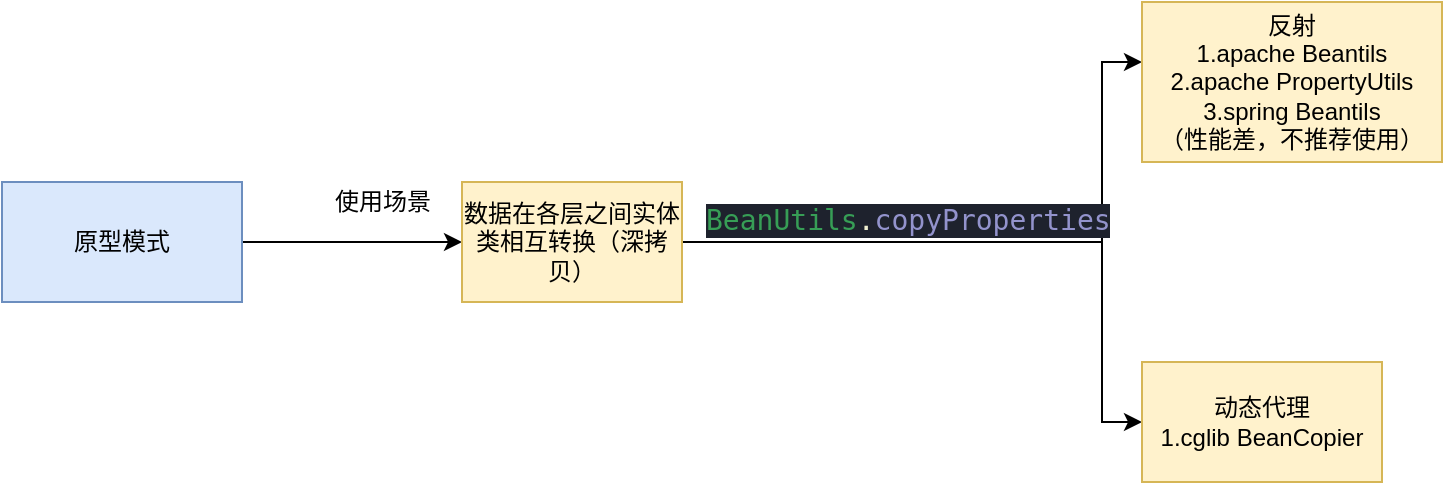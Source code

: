 <mxfile version="15.2.5" type="github">
  <diagram id="qfg6DkLslFfLmVTa4DtD" name="Page-1">
    <mxGraphModel dx="910" dy="597" grid="1" gridSize="10" guides="1" tooltips="1" connect="1" arrows="1" fold="1" page="1" pageScale="1" pageWidth="827" pageHeight="1169" math="0" shadow="0">
      <root>
        <mxCell id="0" />
        <mxCell id="1" parent="0" />
        <mxCell id="c6qmfLmRiGYA_ViMvxz2-3" value="" style="edgeStyle=orthogonalEdgeStyle;rounded=0;orthogonalLoop=1;jettySize=auto;html=1;" edge="1" parent="1" source="c6qmfLmRiGYA_ViMvxz2-1" target="c6qmfLmRiGYA_ViMvxz2-2">
          <mxGeometry relative="1" as="geometry" />
        </mxCell>
        <mxCell id="c6qmfLmRiGYA_ViMvxz2-1" value="原型模式" style="rounded=0;whiteSpace=wrap;html=1;fillColor=#dae8fc;strokeColor=#6c8ebf;" vertex="1" parent="1">
          <mxGeometry x="20" y="180" width="120" height="60" as="geometry" />
        </mxCell>
        <mxCell id="c6qmfLmRiGYA_ViMvxz2-6" value="" style="edgeStyle=orthogonalEdgeStyle;rounded=0;orthogonalLoop=1;jettySize=auto;html=1;" edge="1" parent="1" source="c6qmfLmRiGYA_ViMvxz2-2" target="c6qmfLmRiGYA_ViMvxz2-5">
          <mxGeometry relative="1" as="geometry">
            <Array as="points">
              <mxPoint x="570" y="210" />
              <mxPoint x="570" y="300" />
            </Array>
          </mxGeometry>
        </mxCell>
        <mxCell id="c6qmfLmRiGYA_ViMvxz2-8" value="" style="edgeStyle=orthogonalEdgeStyle;rounded=0;orthogonalLoop=1;jettySize=auto;html=1;" edge="1" parent="1" source="c6qmfLmRiGYA_ViMvxz2-2" target="c6qmfLmRiGYA_ViMvxz2-7">
          <mxGeometry relative="1" as="geometry">
            <Array as="points">
              <mxPoint x="570" y="210" />
              <mxPoint x="570" y="120" />
            </Array>
          </mxGeometry>
        </mxCell>
        <mxCell id="c6qmfLmRiGYA_ViMvxz2-2" value="&lt;font style=&quot;vertical-align: inherit&quot;&gt;&lt;font style=&quot;vertical-align: inherit&quot;&gt;&lt;font style=&quot;vertical-align: inherit&quot;&gt;&lt;font style=&quot;vertical-align: inherit&quot;&gt;数据在各层之间实体类相互转换（深拷贝）&lt;/font&gt;&lt;/font&gt;&lt;/font&gt;&lt;/font&gt;" style="whiteSpace=wrap;html=1;rounded=0;fillColor=#fff2cc;strokeColor=#d6b656;" vertex="1" parent="1">
          <mxGeometry x="250" y="180" width="110" height="60" as="geometry" />
        </mxCell>
        <mxCell id="c6qmfLmRiGYA_ViMvxz2-4" value="&lt;font style=&quot;vertical-align: inherit&quot;&gt;&lt;font style=&quot;vertical-align: inherit&quot;&gt;使用场景&lt;/font&gt;&lt;/font&gt;" style="text;html=1;align=center;verticalAlign=middle;resizable=0;points=[];autosize=1;strokeColor=none;fillColor=none;" vertex="1" parent="1">
          <mxGeometry x="180" y="180" width="60" height="20" as="geometry" />
        </mxCell>
        <mxCell id="c6qmfLmRiGYA_ViMvxz2-5" value="&lt;font style=&quot;vertical-align: inherit&quot;&gt;&lt;font style=&quot;vertical-align: inherit&quot;&gt;&lt;font style=&quot;vertical-align: inherit&quot;&gt;&lt;font style=&quot;vertical-align: inherit&quot;&gt;&lt;font style=&quot;vertical-align: inherit&quot;&gt;&lt;font style=&quot;vertical-align: inherit&quot;&gt;&lt;font style=&quot;vertical-align: inherit&quot;&gt;&lt;font style=&quot;vertical-align: inherit&quot;&gt;&lt;font style=&quot;vertical-align: inherit&quot;&gt;&lt;font style=&quot;vertical-align: inherit&quot;&gt;动态代理&lt;br&gt;1.cglib BeanCopier&lt;/font&gt;&lt;/font&gt;&lt;/font&gt;&lt;/font&gt;&lt;/font&gt;&lt;/font&gt;&lt;/font&gt;&lt;/font&gt;&lt;/font&gt;&lt;/font&gt;" style="whiteSpace=wrap;html=1;rounded=0;strokeColor=#d6b656;fillColor=#fff2cc;" vertex="1" parent="1">
          <mxGeometry x="590" y="270" width="120" height="60" as="geometry" />
        </mxCell>
        <mxCell id="c6qmfLmRiGYA_ViMvxz2-7" value="&lt;font style=&quot;vertical-align: inherit&quot;&gt;&lt;font style=&quot;vertical-align: inherit&quot;&gt;&lt;font style=&quot;vertical-align: inherit&quot;&gt;&lt;font style=&quot;vertical-align: inherit&quot;&gt;&lt;font style=&quot;vertical-align: inherit&quot;&gt;&lt;font style=&quot;vertical-align: inherit&quot;&gt;反射&lt;br&gt;1.apache Beantils&lt;br&gt;2.apache PropertyUtils&lt;br&gt;3.spring Beantils&lt;br&gt;（性能差，不推荐使用）&lt;/font&gt;&lt;/font&gt;&lt;/font&gt;&lt;/font&gt;&lt;/font&gt;&lt;/font&gt;" style="whiteSpace=wrap;html=1;rounded=0;strokeColor=#d6b656;fillColor=#fff2cc;" vertex="1" parent="1">
          <mxGeometry x="590" y="90" width="150" height="80" as="geometry" />
        </mxCell>
        <mxCell id="c6qmfLmRiGYA_ViMvxz2-9" value="&lt;pre style=&quot;background-color: #1e222d ; color: #e2e2e2 ; font-family: &amp;quot;consolas&amp;quot; , monospace ; font-size: 10.5pt&quot;&gt;&lt;span style=&quot;color: #379e56&quot;&gt;BeanUtils&lt;/span&gt;&lt;span style=&quot;color: #f0efd0&quot;&gt;.&lt;/span&gt;&lt;span style=&quot;color: #9393cc&quot;&gt;copyProperties&lt;/span&gt;&lt;/pre&gt;" style="text;whiteSpace=wrap;html=1;" vertex="1" parent="1">
          <mxGeometry x="370" y="170" width="210" height="60" as="geometry" />
        </mxCell>
      </root>
    </mxGraphModel>
  </diagram>
</mxfile>
